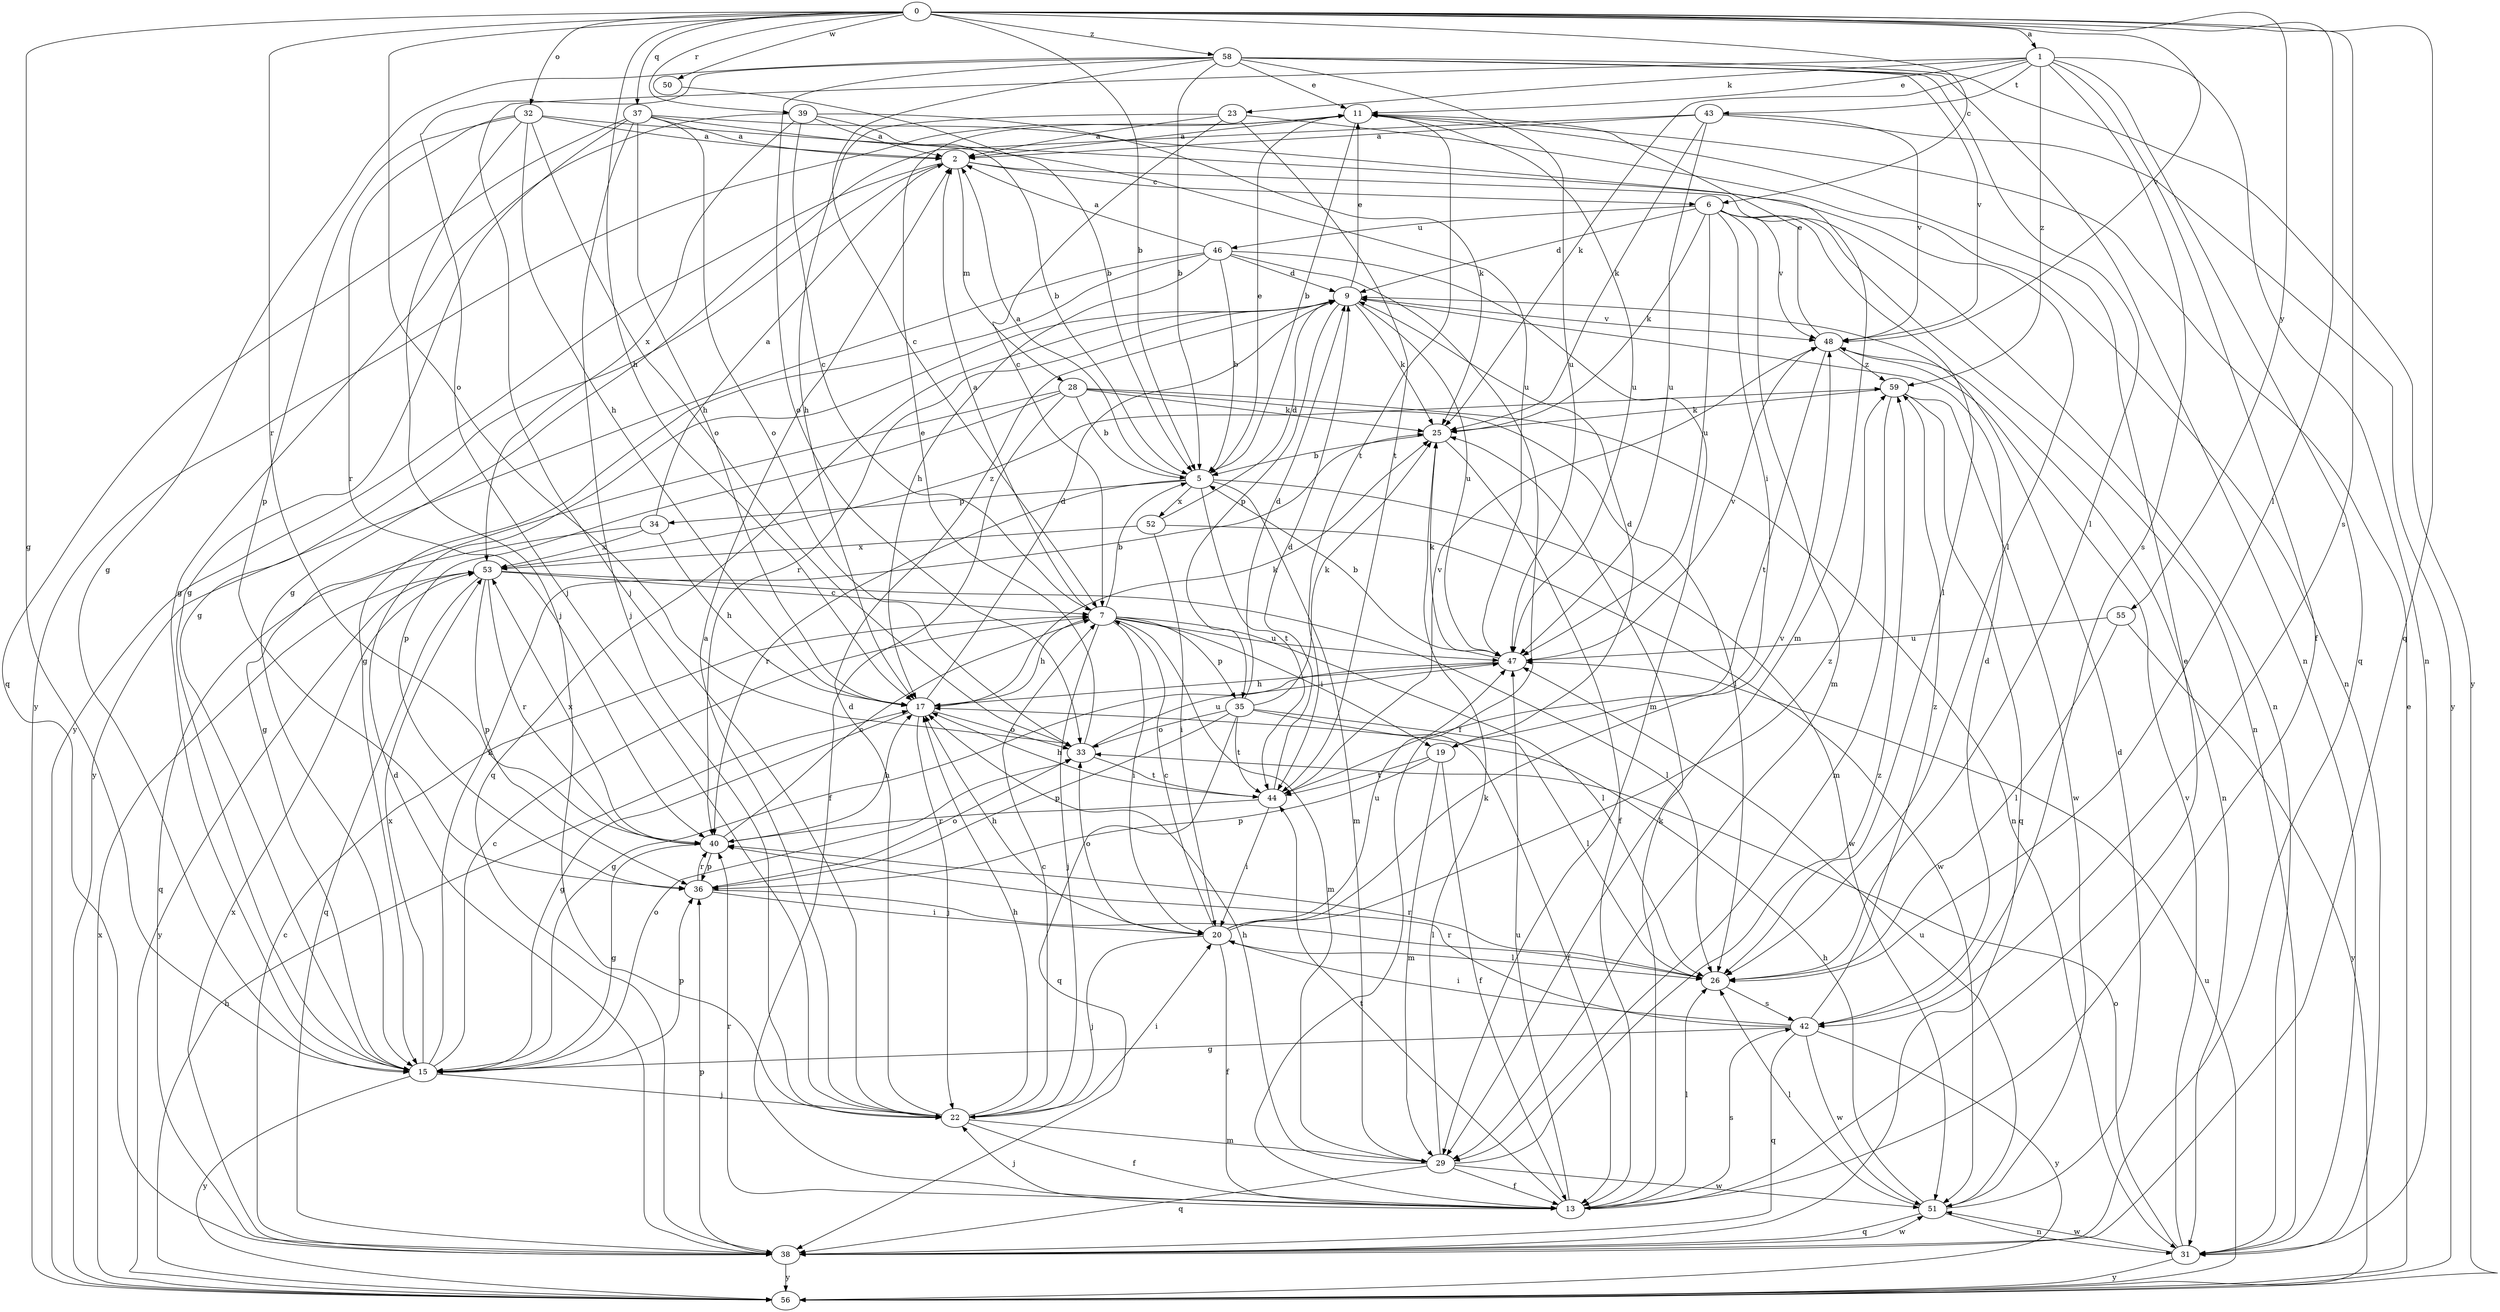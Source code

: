 strict digraph  {
0;
1;
2;
5;
6;
7;
9;
11;
13;
15;
17;
19;
20;
22;
23;
25;
26;
28;
29;
31;
32;
33;
34;
35;
36;
37;
38;
39;
40;
42;
43;
44;
46;
47;
48;
50;
51;
52;
53;
55;
56;
58;
59;
0 -> 1  [label=a];
0 -> 5  [label=b];
0 -> 6  [label=c];
0 -> 15  [label=g];
0 -> 17  [label=h];
0 -> 26  [label=l];
0 -> 32  [label=o];
0 -> 33  [label=o];
0 -> 37  [label=q];
0 -> 38  [label=q];
0 -> 39  [label=r];
0 -> 40  [label=r];
0 -> 42  [label=s];
0 -> 48  [label=v];
0 -> 50  [label=w];
0 -> 55  [label=y];
0 -> 58  [label=z];
1 -> 11  [label=e];
1 -> 13  [label=f];
1 -> 22  [label=j];
1 -> 23  [label=k];
1 -> 25  [label=k];
1 -> 31  [label=n];
1 -> 38  [label=q];
1 -> 42  [label=s];
1 -> 43  [label=t];
1 -> 59  [label=z];
2 -> 6  [label=c];
2 -> 15  [label=g];
2 -> 28  [label=m];
2 -> 31  [label=n];
2 -> 56  [label=y];
5 -> 2  [label=a];
5 -> 11  [label=e];
5 -> 29  [label=m];
5 -> 34  [label=p];
5 -> 40  [label=r];
5 -> 44  [label=t];
5 -> 51  [label=w];
5 -> 52  [label=x];
6 -> 9  [label=d];
6 -> 19  [label=i];
6 -> 25  [label=k];
6 -> 26  [label=l];
6 -> 29  [label=m];
6 -> 31  [label=n];
6 -> 46  [label=u];
6 -> 47  [label=u];
6 -> 48  [label=v];
7 -> 2  [label=a];
7 -> 5  [label=b];
7 -> 17  [label=h];
7 -> 19  [label=i];
7 -> 20  [label=i];
7 -> 22  [label=j];
7 -> 26  [label=l];
7 -> 29  [label=m];
7 -> 35  [label=p];
7 -> 47  [label=u];
9 -> 11  [label=e];
9 -> 25  [label=k];
9 -> 35  [label=p];
9 -> 38  [label=q];
9 -> 40  [label=r];
9 -> 47  [label=u];
9 -> 48  [label=v];
11 -> 2  [label=a];
11 -> 5  [label=b];
11 -> 44  [label=t];
11 -> 47  [label=u];
11 -> 56  [label=y];
13 -> 11  [label=e];
13 -> 22  [label=j];
13 -> 25  [label=k];
13 -> 26  [label=l];
13 -> 40  [label=r];
13 -> 42  [label=s];
13 -> 44  [label=t];
13 -> 47  [label=u];
15 -> 7  [label=c];
15 -> 22  [label=j];
15 -> 25  [label=k];
15 -> 33  [label=o];
15 -> 36  [label=p];
15 -> 53  [label=x];
15 -> 56  [label=y];
17 -> 9  [label=d];
17 -> 15  [label=g];
17 -> 22  [label=j];
17 -> 25  [label=k];
17 -> 33  [label=o];
19 -> 9  [label=d];
19 -> 13  [label=f];
19 -> 29  [label=m];
19 -> 36  [label=p];
19 -> 44  [label=t];
20 -> 7  [label=c];
20 -> 13  [label=f];
20 -> 17  [label=h];
20 -> 22  [label=j];
20 -> 26  [label=l];
20 -> 33  [label=o];
20 -> 47  [label=u];
20 -> 48  [label=v];
20 -> 59  [label=z];
22 -> 2  [label=a];
22 -> 7  [label=c];
22 -> 9  [label=d];
22 -> 13  [label=f];
22 -> 17  [label=h];
22 -> 20  [label=i];
22 -> 29  [label=m];
23 -> 2  [label=a];
23 -> 7  [label=c];
23 -> 17  [label=h];
23 -> 31  [label=n];
23 -> 44  [label=t];
25 -> 5  [label=b];
25 -> 13  [label=f];
26 -> 40  [label=r];
26 -> 42  [label=s];
28 -> 5  [label=b];
28 -> 13  [label=f];
28 -> 15  [label=g];
28 -> 25  [label=k];
28 -> 26  [label=l];
28 -> 31  [label=n];
28 -> 36  [label=p];
29 -> 13  [label=f];
29 -> 17  [label=h];
29 -> 25  [label=k];
29 -> 38  [label=q];
29 -> 51  [label=w];
29 -> 59  [label=z];
31 -> 33  [label=o];
31 -> 48  [label=v];
31 -> 51  [label=w];
31 -> 56  [label=y];
32 -> 2  [label=a];
32 -> 17  [label=h];
32 -> 22  [label=j];
32 -> 26  [label=l];
32 -> 33  [label=o];
32 -> 36  [label=p];
32 -> 40  [label=r];
33 -> 11  [label=e];
33 -> 44  [label=t];
33 -> 47  [label=u];
34 -> 2  [label=a];
34 -> 17  [label=h];
34 -> 38  [label=q];
34 -> 53  [label=x];
35 -> 9  [label=d];
35 -> 13  [label=f];
35 -> 25  [label=k];
35 -> 26  [label=l];
35 -> 33  [label=o];
35 -> 36  [label=p];
35 -> 38  [label=q];
35 -> 44  [label=t];
36 -> 20  [label=i];
36 -> 26  [label=l];
36 -> 33  [label=o];
36 -> 40  [label=r];
37 -> 2  [label=a];
37 -> 15  [label=g];
37 -> 17  [label=h];
37 -> 22  [label=j];
37 -> 29  [label=m];
37 -> 33  [label=o];
37 -> 38  [label=q];
37 -> 47  [label=u];
38 -> 7  [label=c];
38 -> 9  [label=d];
38 -> 36  [label=p];
38 -> 51  [label=w];
38 -> 53  [label=x];
38 -> 56  [label=y];
39 -> 2  [label=a];
39 -> 5  [label=b];
39 -> 7  [label=c];
39 -> 15  [label=g];
39 -> 25  [label=k];
39 -> 53  [label=x];
40 -> 7  [label=c];
40 -> 15  [label=g];
40 -> 17  [label=h];
40 -> 36  [label=p];
40 -> 53  [label=x];
42 -> 9  [label=d];
42 -> 15  [label=g];
42 -> 20  [label=i];
42 -> 38  [label=q];
42 -> 40  [label=r];
42 -> 51  [label=w];
42 -> 56  [label=y];
42 -> 59  [label=z];
43 -> 2  [label=a];
43 -> 15  [label=g];
43 -> 25  [label=k];
43 -> 47  [label=u];
43 -> 48  [label=v];
43 -> 56  [label=y];
44 -> 9  [label=d];
44 -> 17  [label=h];
44 -> 20  [label=i];
44 -> 40  [label=r];
44 -> 48  [label=v];
46 -> 2  [label=a];
46 -> 5  [label=b];
46 -> 9  [label=d];
46 -> 13  [label=f];
46 -> 15  [label=g];
46 -> 17  [label=h];
46 -> 29  [label=m];
46 -> 56  [label=y];
47 -> 5  [label=b];
47 -> 15  [label=g];
47 -> 17  [label=h];
47 -> 25  [label=k];
47 -> 48  [label=v];
48 -> 11  [label=e];
48 -> 31  [label=n];
48 -> 44  [label=t];
48 -> 59  [label=z];
50 -> 5  [label=b];
51 -> 9  [label=d];
51 -> 17  [label=h];
51 -> 26  [label=l];
51 -> 31  [label=n];
51 -> 38  [label=q];
51 -> 47  [label=u];
52 -> 9  [label=d];
52 -> 20  [label=i];
52 -> 51  [label=w];
52 -> 53  [label=x];
53 -> 7  [label=c];
53 -> 26  [label=l];
53 -> 36  [label=p];
53 -> 38  [label=q];
53 -> 40  [label=r];
53 -> 56  [label=y];
53 -> 59  [label=z];
55 -> 26  [label=l];
55 -> 47  [label=u];
55 -> 56  [label=y];
56 -> 11  [label=e];
56 -> 17  [label=h];
56 -> 47  [label=u];
56 -> 53  [label=x];
58 -> 5  [label=b];
58 -> 7  [label=c];
58 -> 11  [label=e];
58 -> 15  [label=g];
58 -> 22  [label=j];
58 -> 26  [label=l];
58 -> 31  [label=n];
58 -> 33  [label=o];
58 -> 47  [label=u];
58 -> 48  [label=v];
58 -> 56  [label=y];
59 -> 25  [label=k];
59 -> 29  [label=m];
59 -> 38  [label=q];
59 -> 51  [label=w];
}
